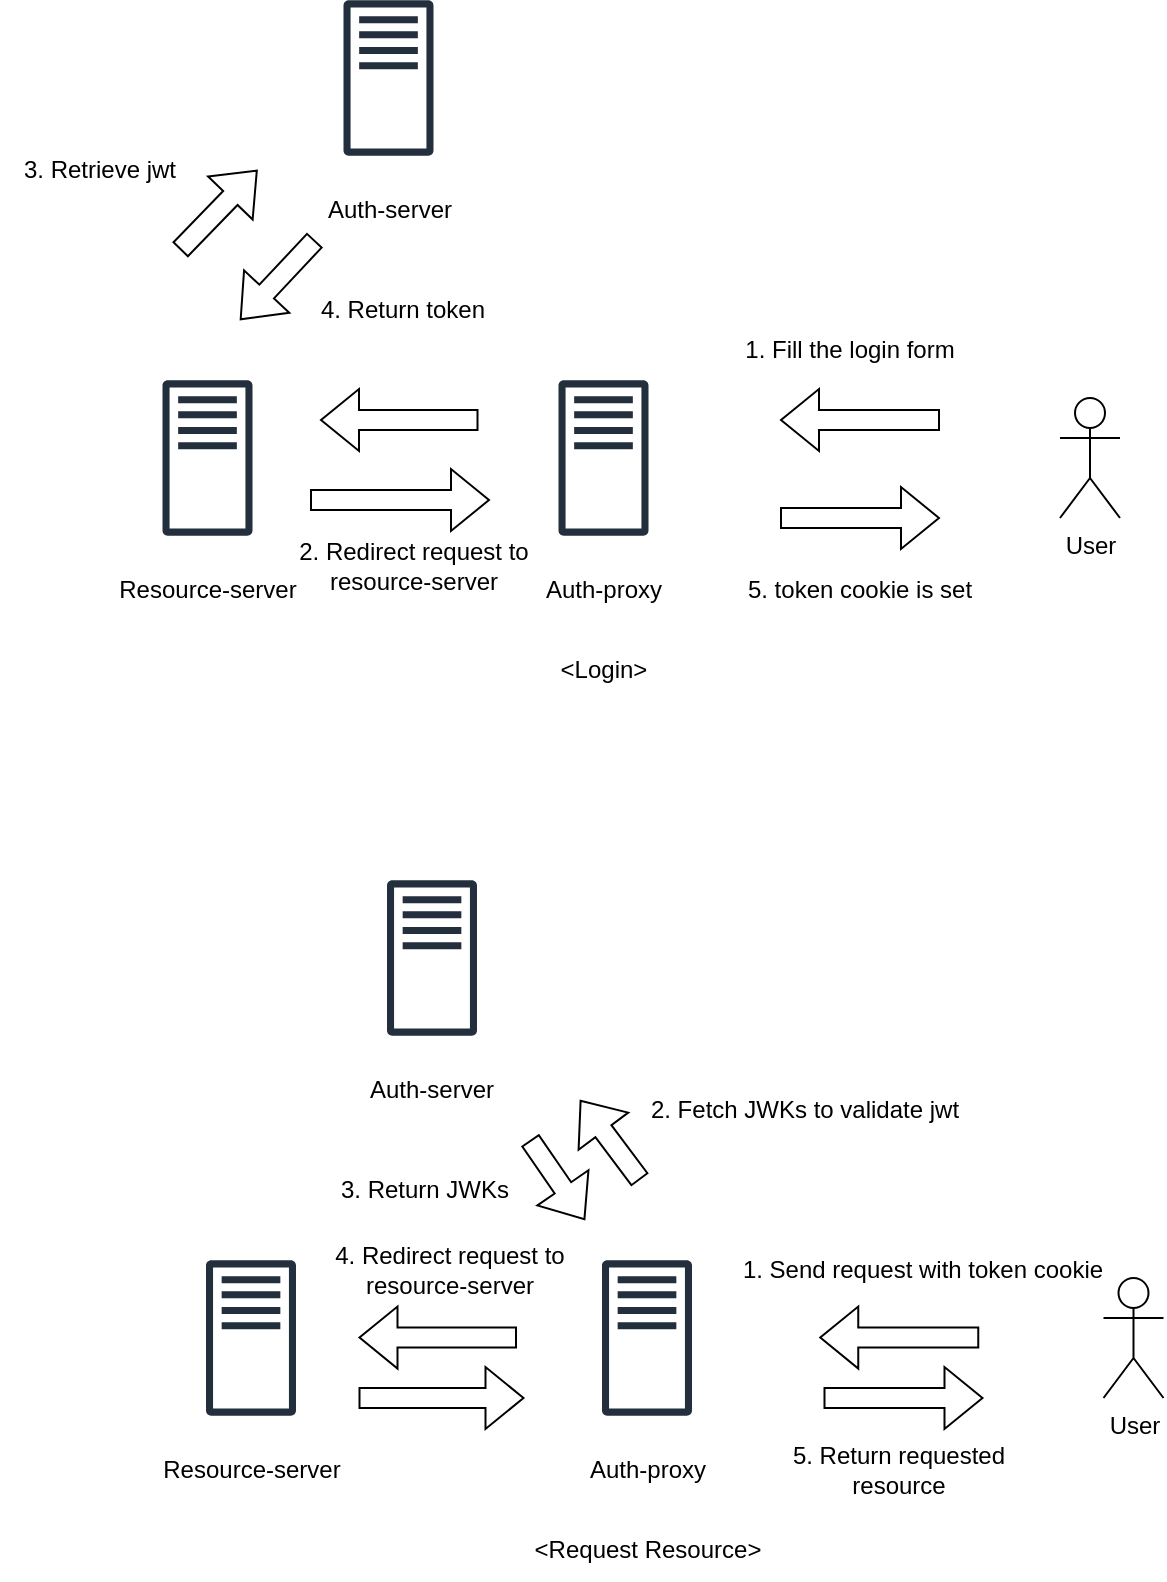 <mxfile version="20.0.4" type="device"><diagram id="FgbbyvKm7vfZYI98br2O" name="Page-1"><mxGraphModel dx="1797" dy="907" grid="1" gridSize="10" guides="1" tooltips="1" connect="1" arrows="1" fold="1" page="1" pageScale="1" pageWidth="850" pageHeight="1100" math="0" shadow="0"><root><mxCell id="0"/><mxCell id="1" parent="0"/><mxCell id="7TYMjvxdWd_2VJ2DQa3U-1" value="" style="sketch=0;outlineConnect=0;fontColor=#232F3E;gradientColor=none;fillColor=#232F3D;strokeColor=none;dashed=0;verticalLabelPosition=bottom;verticalAlign=top;align=center;html=1;fontSize=12;fontStyle=0;aspect=fixed;pointerEvents=1;shape=mxgraph.aws4.traditional_server;" parent="1" vertex="1"><mxGeometry x="424.25" y="270" width="45" height="78" as="geometry"/></mxCell><mxCell id="7TYMjvxdWd_2VJ2DQa3U-2" value="" style="sketch=0;outlineConnect=0;fontColor=#232F3E;gradientColor=none;fillColor=#232F3D;strokeColor=none;dashed=0;verticalLabelPosition=bottom;verticalAlign=top;align=center;html=1;fontSize=12;fontStyle=0;aspect=fixed;pointerEvents=1;shape=mxgraph.aws4.traditional_server;" parent="1" vertex="1"><mxGeometry x="316.75" y="80" width="45" height="78" as="geometry"/></mxCell><mxCell id="7TYMjvxdWd_2VJ2DQa3U-3" value="" style="sketch=0;outlineConnect=0;fontColor=#232F3E;gradientColor=none;fillColor=#232F3D;strokeColor=none;dashed=0;verticalLabelPosition=bottom;verticalAlign=top;align=center;html=1;fontSize=12;fontStyle=0;aspect=fixed;pointerEvents=1;shape=mxgraph.aws4.traditional_server;" parent="1" vertex="1"><mxGeometry x="226.25" y="270" width="45" height="78" as="geometry"/></mxCell><mxCell id="7TYMjvxdWd_2VJ2DQa3U-6" value="Resource-server" style="text;html=1;strokeColor=none;fillColor=none;align=center;verticalAlign=middle;whiteSpace=wrap;rounded=0;" parent="1" vertex="1"><mxGeometry x="195" y="360" width="107.5" height="30" as="geometry"/></mxCell><mxCell id="7TYMjvxdWd_2VJ2DQa3U-7" value="Auth-server" style="text;html=1;strokeColor=none;fillColor=none;align=center;verticalAlign=middle;whiteSpace=wrap;rounded=0;" parent="1" vertex="1"><mxGeometry x="285.5" y="170" width="107.5" height="30" as="geometry"/></mxCell><mxCell id="7TYMjvxdWd_2VJ2DQa3U-8" value="Auth-proxy" style="text;html=1;strokeColor=none;fillColor=none;align=center;verticalAlign=middle;whiteSpace=wrap;rounded=0;" parent="1" vertex="1"><mxGeometry x="393" y="360" width="107.5" height="30" as="geometry"/></mxCell><mxCell id="7TYMjvxdWd_2VJ2DQa3U-9" value="User" style="shape=umlActor;verticalLabelPosition=bottom;verticalAlign=top;html=1;outlineConnect=0;" parent="1" vertex="1"><mxGeometry x="675" y="279" width="30" height="60" as="geometry"/></mxCell><mxCell id="7TYMjvxdWd_2VJ2DQa3U-10" value="" style="shape=flexArrow;endArrow=classic;html=1;rounded=0;" parent="1" edge="1"><mxGeometry width="50" height="50" relative="1" as="geometry"><mxPoint x="615" y="290" as="sourcePoint"/><mxPoint x="535" y="290" as="targetPoint"/><Array as="points"><mxPoint x="615" y="290"/></Array></mxGeometry></mxCell><mxCell id="7TYMjvxdWd_2VJ2DQa3U-11" value="1. Fill the login form" style="text;html=1;strokeColor=none;fillColor=none;align=center;verticalAlign=middle;whiteSpace=wrap;rounded=0;" parent="1" vertex="1"><mxGeometry x="515" y="240" width="110" height="30" as="geometry"/></mxCell><mxCell id="7TYMjvxdWd_2VJ2DQa3U-12" value="" style="shape=flexArrow;endArrow=classic;html=1;rounded=0;" parent="1" edge="1"><mxGeometry width="50" height="50" relative="1" as="geometry"><mxPoint x="384.25" y="290" as="sourcePoint"/><mxPoint x="305" y="290" as="targetPoint"/></mxGeometry></mxCell><mxCell id="7TYMjvxdWd_2VJ2DQa3U-13" value="2. Redirect request to resource-server" style="text;html=1;strokeColor=none;fillColor=none;align=center;verticalAlign=middle;whiteSpace=wrap;rounded=0;" parent="1" vertex="1"><mxGeometry x="292.75" y="348" width="118.25" height="30" as="geometry"/></mxCell><mxCell id="7TYMjvxdWd_2VJ2DQa3U-15" value="" style="shape=flexArrow;endArrow=classic;html=1;rounded=0;" parent="1" edge="1"><mxGeometry width="50" height="50" relative="1" as="geometry"><mxPoint x="235" y="205" as="sourcePoint"/><mxPoint x="273.75" y="165" as="targetPoint"/></mxGeometry></mxCell><mxCell id="7TYMjvxdWd_2VJ2DQa3U-16" value="3. Retrieve jwt" style="text;html=1;strokeColor=none;fillColor=none;align=center;verticalAlign=middle;whiteSpace=wrap;rounded=0;" parent="1" vertex="1"><mxGeometry x="145" y="150" width="100" height="30" as="geometry"/></mxCell><mxCell id="7TYMjvxdWd_2VJ2DQa3U-17" value="" style="shape=flexArrow;endArrow=classic;html=1;rounded=0;" parent="1" edge="1"><mxGeometry width="50" height="50" relative="1" as="geometry"><mxPoint x="302.5" y="200" as="sourcePoint"/><mxPoint x="265" y="240" as="targetPoint"/></mxGeometry></mxCell><mxCell id="7TYMjvxdWd_2VJ2DQa3U-18" value="4. Return token" style="text;html=1;strokeColor=none;fillColor=none;align=center;verticalAlign=middle;whiteSpace=wrap;rounded=0;" parent="1" vertex="1"><mxGeometry x="295" y="220" width="102.5" height="30" as="geometry"/></mxCell><mxCell id="7TYMjvxdWd_2VJ2DQa3U-19" value="" style="shape=flexArrow;endArrow=classic;html=1;rounded=0;" parent="1" edge="1"><mxGeometry width="50" height="50" relative="1" as="geometry"><mxPoint x="535" y="339" as="sourcePoint"/><mxPoint x="615" y="339" as="targetPoint"/></mxGeometry></mxCell><mxCell id="7TYMjvxdWd_2VJ2DQa3U-20" value="5. token cookie is set" style="text;html=1;strokeColor=none;fillColor=none;align=center;verticalAlign=middle;whiteSpace=wrap;rounded=0;" parent="1" vertex="1"><mxGeometry x="505" y="360" width="140" height="30" as="geometry"/></mxCell><mxCell id="7TYMjvxdWd_2VJ2DQa3U-21" value="&amp;lt;Login&amp;gt;" style="text;html=1;strokeColor=none;fillColor=none;align=center;verticalAlign=middle;whiteSpace=wrap;rounded=0;" parent="1" vertex="1"><mxGeometry x="416.75" y="400" width="60" height="30" as="geometry"/></mxCell><mxCell id="7TYMjvxdWd_2VJ2DQa3U-22" value="" style="sketch=0;outlineConnect=0;fontColor=#232F3E;gradientColor=none;fillColor=#232F3D;strokeColor=none;dashed=0;verticalLabelPosition=bottom;verticalAlign=top;align=center;html=1;fontSize=12;fontStyle=0;aspect=fixed;pointerEvents=1;shape=mxgraph.aws4.traditional_server;" parent="1" vertex="1"><mxGeometry x="446" y="710" width="45" height="78" as="geometry"/></mxCell><mxCell id="7TYMjvxdWd_2VJ2DQa3U-23" value="" style="sketch=0;outlineConnect=0;fontColor=#232F3E;gradientColor=none;fillColor=#232F3D;strokeColor=none;dashed=0;verticalLabelPosition=bottom;verticalAlign=top;align=center;html=1;fontSize=12;fontStyle=0;aspect=fixed;pointerEvents=1;shape=mxgraph.aws4.traditional_server;" parent="1" vertex="1"><mxGeometry x="338.5" y="520" width="45" height="78" as="geometry"/></mxCell><mxCell id="7TYMjvxdWd_2VJ2DQa3U-24" value="" style="sketch=0;outlineConnect=0;fontColor=#232F3E;gradientColor=none;fillColor=#232F3D;strokeColor=none;dashed=0;verticalLabelPosition=bottom;verticalAlign=top;align=center;html=1;fontSize=12;fontStyle=0;aspect=fixed;pointerEvents=1;shape=mxgraph.aws4.traditional_server;" parent="1" vertex="1"><mxGeometry x="248" y="710" width="45" height="78" as="geometry"/></mxCell><mxCell id="7TYMjvxdWd_2VJ2DQa3U-25" value="Resource-server" style="text;html=1;strokeColor=none;fillColor=none;align=center;verticalAlign=middle;whiteSpace=wrap;rounded=0;" parent="1" vertex="1"><mxGeometry x="216.75" y="800" width="107.5" height="30" as="geometry"/></mxCell><mxCell id="7TYMjvxdWd_2VJ2DQa3U-26" value="Auth-server" style="text;html=1;strokeColor=none;fillColor=none;align=center;verticalAlign=middle;whiteSpace=wrap;rounded=0;" parent="1" vertex="1"><mxGeometry x="307.25" y="610" width="107.5" height="30" as="geometry"/></mxCell><mxCell id="7TYMjvxdWd_2VJ2DQa3U-27" value="Auth-proxy" style="text;html=1;strokeColor=none;fillColor=none;align=center;verticalAlign=middle;whiteSpace=wrap;rounded=0;" parent="1" vertex="1"><mxGeometry x="414.75" y="800" width="107.5" height="30" as="geometry"/></mxCell><mxCell id="7TYMjvxdWd_2VJ2DQa3U-28" value="User" style="shape=umlActor;verticalLabelPosition=bottom;verticalAlign=top;html=1;outlineConnect=0;" parent="1" vertex="1"><mxGeometry x="696.75" y="719" width="30" height="60" as="geometry"/></mxCell><mxCell id="7TYMjvxdWd_2VJ2DQa3U-29" value="" style="shape=flexArrow;endArrow=classic;html=1;rounded=0;" parent="1" edge="1"><mxGeometry width="50" height="50" relative="1" as="geometry"><mxPoint x="634.63" y="748.76" as="sourcePoint"/><mxPoint x="554.63" y="748.76" as="targetPoint"/><Array as="points"><mxPoint x="634.63" y="748.76"/></Array></mxGeometry></mxCell><mxCell id="7TYMjvxdWd_2VJ2DQa3U-30" value="1. Send request with token cookie" style="text;html=1;strokeColor=none;fillColor=none;align=center;verticalAlign=middle;whiteSpace=wrap;rounded=0;" parent="1" vertex="1"><mxGeometry x="505" y="700" width="203.25" height="30" as="geometry"/></mxCell><mxCell id="7TYMjvxdWd_2VJ2DQa3U-31" value="" style="shape=flexArrow;endArrow=classic;html=1;rounded=0;" parent="1" edge="1"><mxGeometry width="50" height="50" relative="1" as="geometry"><mxPoint x="403.5" y="748.76" as="sourcePoint"/><mxPoint x="324.25" y="748.76" as="targetPoint"/></mxGeometry></mxCell><mxCell id="7TYMjvxdWd_2VJ2DQa3U-32" value="4. Redirect request to resource-server" style="text;html=1;strokeColor=none;fillColor=none;align=center;verticalAlign=middle;whiteSpace=wrap;rounded=0;" parent="1" vertex="1"><mxGeometry x="311" y="700" width="118.25" height="30" as="geometry"/></mxCell><mxCell id="7TYMjvxdWd_2VJ2DQa3U-37" value="" style="shape=flexArrow;endArrow=classic;html=1;rounded=0;" parent="1" edge="1"><mxGeometry width="50" height="50" relative="1" as="geometry"><mxPoint x="556.75" y="779" as="sourcePoint"/><mxPoint x="636.75" y="779" as="targetPoint"/></mxGeometry></mxCell><mxCell id="7TYMjvxdWd_2VJ2DQa3U-39" value="&amp;lt;Request Resource&amp;gt;" style="text;html=1;strokeColor=none;fillColor=none;align=center;verticalAlign=middle;whiteSpace=wrap;rounded=0;" parent="1" vertex="1"><mxGeometry x="397.75" y="840" width="141.5" height="30" as="geometry"/></mxCell><mxCell id="7TYMjvxdWd_2VJ2DQa3U-40" value="" style="shape=flexArrow;endArrow=classic;html=1;rounded=0;" parent="1" edge="1"><mxGeometry width="50" height="50" relative="1" as="geometry"><mxPoint x="465" y="670" as="sourcePoint"/><mxPoint x="435" y="630" as="targetPoint"/></mxGeometry></mxCell><mxCell id="7TYMjvxdWd_2VJ2DQa3U-41" value="2. Fetch JWKs to validate jwt" style="text;html=1;strokeColor=none;fillColor=none;align=center;verticalAlign=middle;whiteSpace=wrap;rounded=0;" parent="1" vertex="1"><mxGeometry x="446" y="620" width="203.25" height="30" as="geometry"/></mxCell><mxCell id="7TYMjvxdWd_2VJ2DQa3U-42" value="" style="shape=flexArrow;endArrow=classic;html=1;rounded=0;" parent="1" edge="1"><mxGeometry width="50" height="50" relative="1" as="geometry"><mxPoint x="410" y="650" as="sourcePoint"/><mxPoint x="437.5" y="690" as="targetPoint"/></mxGeometry></mxCell><mxCell id="7TYMjvxdWd_2VJ2DQa3U-43" value="3. Return JWKs" style="text;html=1;strokeColor=none;fillColor=none;align=center;verticalAlign=middle;whiteSpace=wrap;rounded=0;" parent="1" vertex="1"><mxGeometry x="302.5" y="660" width="108.5" height="30" as="geometry"/></mxCell><mxCell id="7TYMjvxdWd_2VJ2DQa3U-44" value="" style="shape=flexArrow;endArrow=classic;html=1;rounded=0;" parent="1" edge="1"><mxGeometry width="50" height="50" relative="1" as="geometry"><mxPoint x="324.25" y="779" as="sourcePoint"/><mxPoint x="407.25" y="779" as="targetPoint"/></mxGeometry></mxCell><mxCell id="7TYMjvxdWd_2VJ2DQa3U-46" value="5. Return requested resource" style="text;html=1;strokeColor=none;fillColor=none;align=center;verticalAlign=middle;whiteSpace=wrap;rounded=0;" parent="1" vertex="1"><mxGeometry x="539.25" y="800" width="110.75" height="30" as="geometry"/></mxCell><mxCell id="jGmag0-XTVSjIiXJplmw-1" value="" style="shape=flexArrow;endArrow=classic;html=1;rounded=0;" edge="1" parent="1"><mxGeometry width="50" height="50" relative="1" as="geometry"><mxPoint x="300" y="330" as="sourcePoint"/><mxPoint x="390" y="330" as="targetPoint"/></mxGeometry></mxCell></root></mxGraphModel></diagram></mxfile>